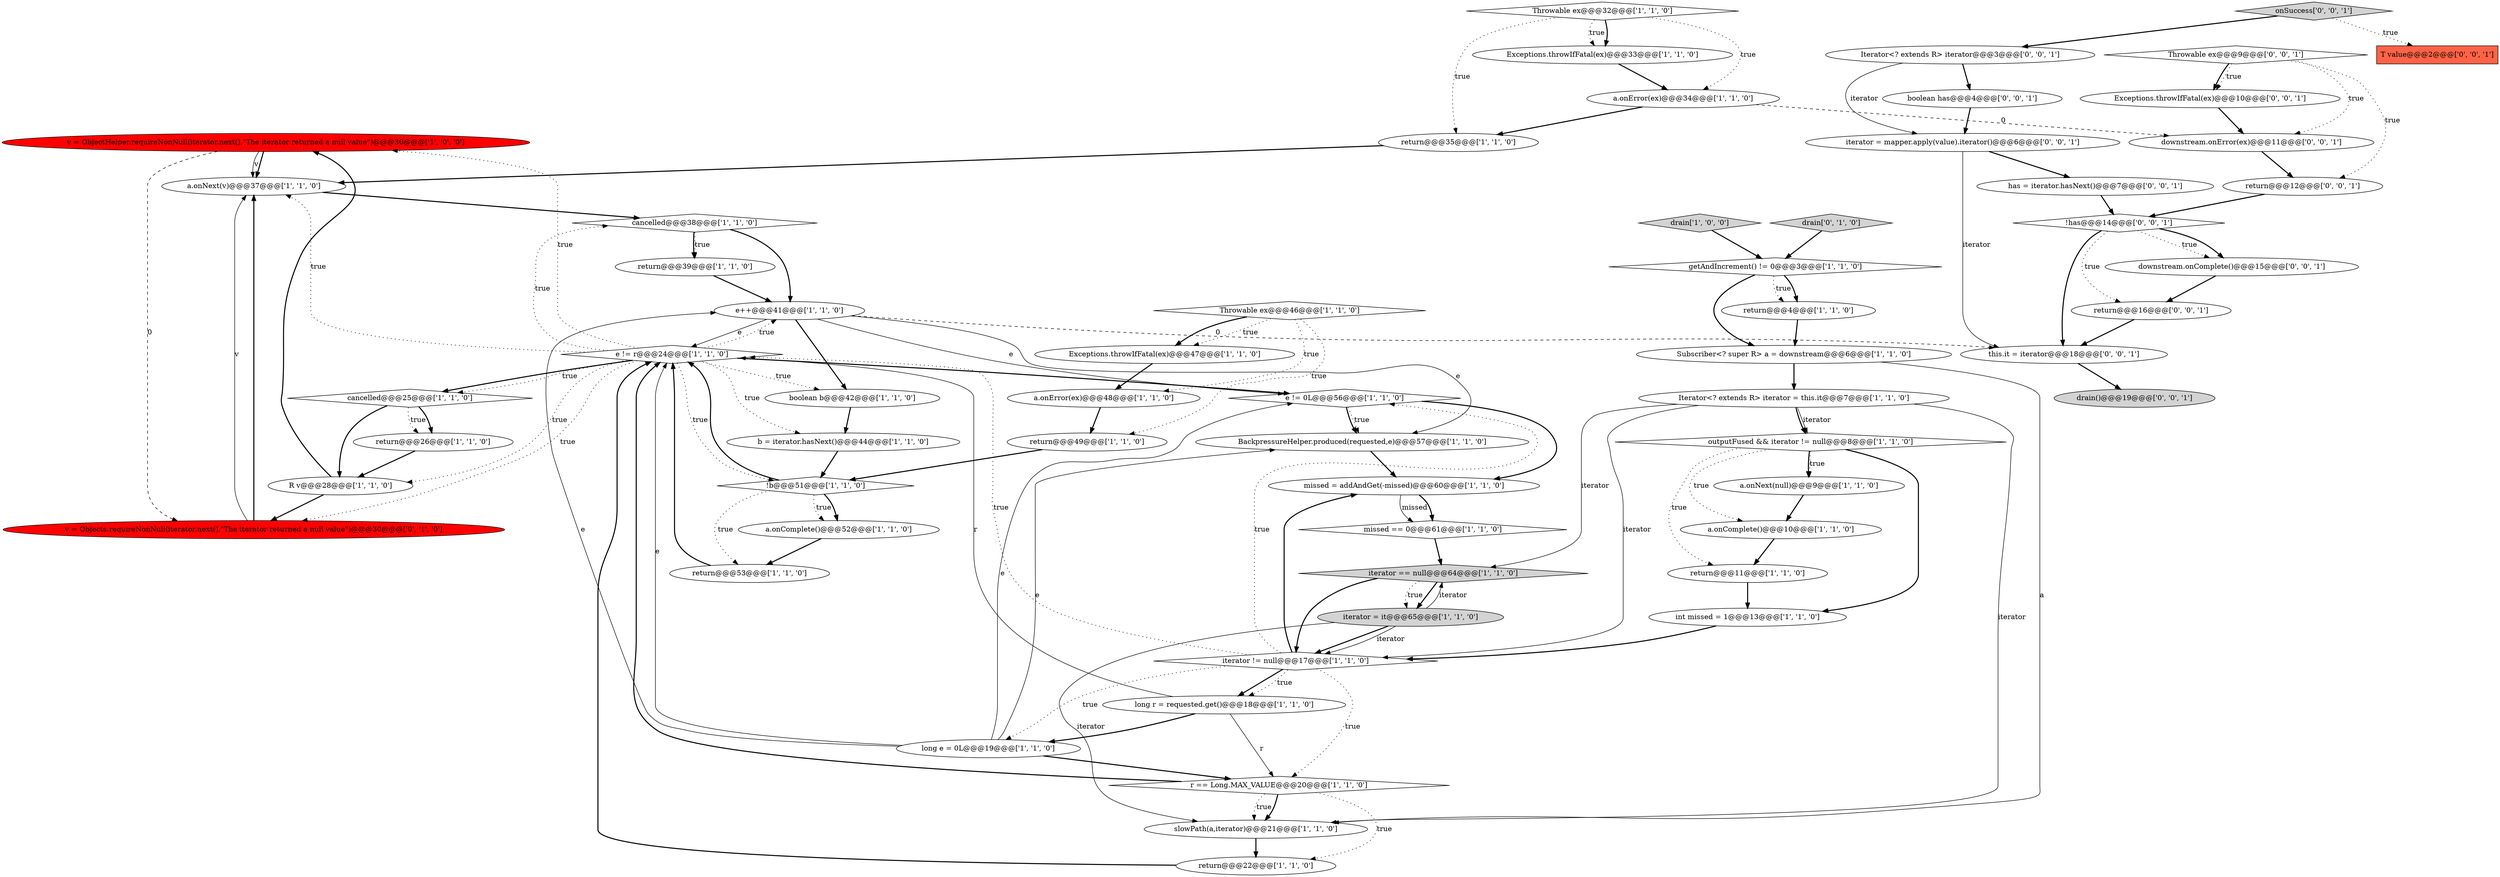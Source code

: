 digraph {
12 [style = filled, label = "v = ObjectHelper.requireNonNull(iterator.next(),\"The iterator returned a null value\")@@@30@@@['1', '0', '0']", fillcolor = red, shape = ellipse image = "AAA1AAABBB1BBB"];
15 [style = filled, label = "R v@@@28@@@['1', '1', '0']", fillcolor = white, shape = ellipse image = "AAA0AAABBB1BBB"];
36 [style = filled, label = "a.onError(ex)@@@34@@@['1', '1', '0']", fillcolor = white, shape = ellipse image = "AAA0AAABBB1BBB"];
1 [style = filled, label = "a.onError(ex)@@@48@@@['1', '1', '0']", fillcolor = white, shape = ellipse image = "AAA0AAABBB1BBB"];
34 [style = filled, label = "a.onNext(null)@@@9@@@['1', '1', '0']", fillcolor = white, shape = ellipse image = "AAA0AAABBB1BBB"];
37 [style = filled, label = "a.onNext(v)@@@37@@@['1', '1', '0']", fillcolor = white, shape = ellipse image = "AAA0AAABBB1BBB"];
4 [style = filled, label = "outputFused && iterator != null@@@8@@@['1', '1', '0']", fillcolor = white, shape = diamond image = "AAA0AAABBB1BBB"];
57 [style = filled, label = "has = iterator.hasNext()@@@7@@@['0', '0', '1']", fillcolor = white, shape = ellipse image = "AAA0AAABBB3BBB"];
38 [style = filled, label = "cancelled@@@25@@@['1', '1', '0']", fillcolor = white, shape = diamond image = "AAA0AAABBB1BBB"];
23 [style = filled, label = "return@@@35@@@['1', '1', '0']", fillcolor = white, shape = ellipse image = "AAA0AAABBB1BBB"];
31 [style = filled, label = "e != r@@@24@@@['1', '1', '0']", fillcolor = white, shape = diamond image = "AAA0AAABBB1BBB"];
48 [style = filled, label = "drain()@@@19@@@['0', '0', '1']", fillcolor = lightgray, shape = ellipse image = "AAA0AAABBB3BBB"];
44 [style = filled, label = "drain['0', '1', '0']", fillcolor = lightgray, shape = diamond image = "AAA0AAABBB2BBB"];
20 [style = filled, label = "Throwable ex@@@46@@@['1', '1', '0']", fillcolor = white, shape = diamond image = "AAA0AAABBB1BBB"];
25 [style = filled, label = "missed == 0@@@61@@@['1', '1', '0']", fillcolor = white, shape = diamond image = "AAA0AAABBB1BBB"];
16 [style = filled, label = "Exceptions.throwIfFatal(ex)@@@33@@@['1', '1', '0']", fillcolor = white, shape = ellipse image = "AAA0AAABBB1BBB"];
18 [style = filled, label = "slowPath(a,iterator)@@@21@@@['1', '1', '0']", fillcolor = white, shape = ellipse image = "AAA0AAABBB1BBB"];
47 [style = filled, label = "!has@@@14@@@['0', '0', '1']", fillcolor = white, shape = diamond image = "AAA0AAABBB3BBB"];
51 [style = filled, label = "downstream.onError(ex)@@@11@@@['0', '0', '1']", fillcolor = white, shape = ellipse image = "AAA0AAABBB3BBB"];
52 [style = filled, label = "this.it = iterator@@@18@@@['0', '0', '1']", fillcolor = white, shape = ellipse image = "AAA0AAABBB3BBB"];
55 [style = filled, label = "downstream.onComplete()@@@15@@@['0', '0', '1']", fillcolor = white, shape = ellipse image = "AAA0AAABBB3BBB"];
13 [style = filled, label = "cancelled@@@38@@@['1', '1', '0']", fillcolor = white, shape = diamond image = "AAA0AAABBB1BBB"];
14 [style = filled, label = "iterator = it@@@65@@@['1', '1', '0']", fillcolor = lightgray, shape = ellipse image = "AAA0AAABBB1BBB"];
11 [style = filled, label = "long r = requested.get()@@@18@@@['1', '1', '0']", fillcolor = white, shape = ellipse image = "AAA0AAABBB1BBB"];
22 [style = filled, label = "BackpressureHelper.produced(requested,e)@@@57@@@['1', '1', '0']", fillcolor = white, shape = ellipse image = "AAA0AAABBB1BBB"];
27 [style = filled, label = "return@@@11@@@['1', '1', '0']", fillcolor = white, shape = ellipse image = "AAA0AAABBB1BBB"];
10 [style = filled, label = "boolean b@@@42@@@['1', '1', '0']", fillcolor = white, shape = ellipse image = "AAA0AAABBB1BBB"];
32 [style = filled, label = "return@@@49@@@['1', '1', '0']", fillcolor = white, shape = ellipse image = "AAA0AAABBB1BBB"];
42 [style = filled, label = "r == Long.MAX_VALUE@@@20@@@['1', '1', '0']", fillcolor = white, shape = diamond image = "AAA0AAABBB1BBB"];
28 [style = filled, label = "return@@@22@@@['1', '1', '0']", fillcolor = white, shape = ellipse image = "AAA0AAABBB1BBB"];
19 [style = filled, label = "return@@@26@@@['1', '1', '0']", fillcolor = white, shape = ellipse image = "AAA0AAABBB1BBB"];
7 [style = filled, label = "drain['1', '0', '0']", fillcolor = lightgray, shape = diamond image = "AAA0AAABBB1BBB"];
9 [style = filled, label = "iterator != null@@@17@@@['1', '1', '0']", fillcolor = white, shape = diamond image = "AAA0AAABBB1BBB"];
30 [style = filled, label = "Subscriber<? super R> a = downstream@@@6@@@['1', '1', '0']", fillcolor = white, shape = ellipse image = "AAA0AAABBB1BBB"];
54 [style = filled, label = "return@@@12@@@['0', '0', '1']", fillcolor = white, shape = ellipse image = "AAA0AAABBB3BBB"];
3 [style = filled, label = "b = iterator.hasNext()@@@44@@@['1', '1', '0']", fillcolor = white, shape = ellipse image = "AAA0AAABBB1BBB"];
2 [style = filled, label = "e != 0L@@@56@@@['1', '1', '0']", fillcolor = white, shape = diamond image = "AAA0AAABBB1BBB"];
39 [style = filled, label = "missed = addAndGet(-missed)@@@60@@@['1', '1', '0']", fillcolor = white, shape = ellipse image = "AAA0AAABBB1BBB"];
40 [style = filled, label = "long e = 0L@@@19@@@['1', '1', '0']", fillcolor = white, shape = ellipse image = "AAA0AAABBB1BBB"];
53 [style = filled, label = "Iterator<? extends R> iterator@@@3@@@['0', '0', '1']", fillcolor = white, shape = ellipse image = "AAA0AAABBB3BBB"];
33 [style = filled, label = "a.onComplete()@@@52@@@['1', '1', '0']", fillcolor = white, shape = ellipse image = "AAA0AAABBB1BBB"];
58 [style = filled, label = "return@@@16@@@['0', '0', '1']", fillcolor = white, shape = ellipse image = "AAA0AAABBB3BBB"];
17 [style = filled, label = "getAndIncrement() != 0@@@3@@@['1', '1', '0']", fillcolor = white, shape = diamond image = "AAA0AAABBB1BBB"];
60 [style = filled, label = "iterator = mapper.apply(value).iterator()@@@6@@@['0', '0', '1']", fillcolor = white, shape = ellipse image = "AAA0AAABBB3BBB"];
5 [style = filled, label = "iterator == null@@@64@@@['1', '1', '0']", fillcolor = lightgray, shape = diamond image = "AAA0AAABBB1BBB"];
43 [style = filled, label = "Throwable ex@@@32@@@['1', '1', '0']", fillcolor = white, shape = diamond image = "AAA0AAABBB1BBB"];
50 [style = filled, label = "T value@@@2@@@['0', '0', '1']", fillcolor = tomato, shape = box image = "AAA0AAABBB3BBB"];
59 [style = filled, label = "boolean has@@@4@@@['0', '0', '1']", fillcolor = white, shape = ellipse image = "AAA0AAABBB3BBB"];
26 [style = filled, label = "Iterator<? extends R> iterator = this.it@@@7@@@['1', '1', '0']", fillcolor = white, shape = ellipse image = "AAA0AAABBB1BBB"];
6 [style = filled, label = "return@@@53@@@['1', '1', '0']", fillcolor = white, shape = ellipse image = "AAA0AAABBB1BBB"];
46 [style = filled, label = "Exceptions.throwIfFatal(ex)@@@10@@@['0', '0', '1']", fillcolor = white, shape = ellipse image = "AAA0AAABBB3BBB"];
0 [style = filled, label = "a.onComplete()@@@10@@@['1', '1', '0']", fillcolor = white, shape = ellipse image = "AAA0AAABBB1BBB"];
8 [style = filled, label = "return@@@4@@@['1', '1', '0']", fillcolor = white, shape = ellipse image = "AAA0AAABBB1BBB"];
24 [style = filled, label = "return@@@39@@@['1', '1', '0']", fillcolor = white, shape = ellipse image = "AAA0AAABBB1BBB"];
45 [style = filled, label = "v = Objects.requireNonNull(iterator.next(),\"The iterator returned a null value\")@@@30@@@['0', '1', '0']", fillcolor = red, shape = ellipse image = "AAA1AAABBB2BBB"];
49 [style = filled, label = "Throwable ex@@@9@@@['0', '0', '1']", fillcolor = white, shape = diamond image = "AAA0AAABBB3BBB"];
56 [style = filled, label = "onSuccess['0', '0', '1']", fillcolor = lightgray, shape = diamond image = "AAA0AAABBB3BBB"];
41 [style = filled, label = "Exceptions.throwIfFatal(ex)@@@47@@@['1', '1', '0']", fillcolor = white, shape = ellipse image = "AAA0AAABBB1BBB"];
29 [style = filled, label = "e++@@@41@@@['1', '1', '0']", fillcolor = white, shape = ellipse image = "AAA0AAABBB1BBB"];
21 [style = filled, label = "int missed = 1@@@13@@@['1', '1', '0']", fillcolor = white, shape = ellipse image = "AAA0AAABBB1BBB"];
35 [style = filled, label = "!b@@@51@@@['1', '1', '0']", fillcolor = white, shape = diamond image = "AAA0AAABBB1BBB"];
8->30 [style = bold, label=""];
13->24 [style = dotted, label="true"];
32->35 [style = bold, label=""];
29->2 [style = solid, label="e"];
39->25 [style = solid, label="missed"];
9->11 [style = bold, label=""];
5->9 [style = bold, label=""];
2->22 [style = dotted, label="true"];
38->19 [style = dotted, label="true"];
53->60 [style = solid, label="iterator"];
20->41 [style = dotted, label="true"];
38->15 [style = bold, label=""];
29->52 [style = dashed, label="0"];
3->35 [style = bold, label=""];
46->51 [style = bold, label=""];
17->8 [style = dotted, label="true"];
14->9 [style = bold, label=""];
31->3 [style = dotted, label="true"];
19->15 [style = bold, label=""];
56->53 [style = bold, label=""];
31->12 [style = dotted, label="true"];
40->31 [style = solid, label="e"];
35->31 [style = bold, label=""];
40->22 [style = solid, label="e"];
43->16 [style = bold, label=""];
9->39 [style = bold, label=""];
59->60 [style = bold, label=""];
14->5 [style = solid, label="iterator"];
45->37 [style = solid, label="v"];
51->54 [style = bold, label=""];
35->6 [style = dotted, label="true"];
49->54 [style = dotted, label="true"];
26->18 [style = solid, label="iterator"];
4->0 [style = dotted, label="true"];
30->18 [style = solid, label="a"];
30->26 [style = bold, label=""];
4->21 [style = bold, label=""];
9->31 [style = dotted, label="true"];
31->2 [style = bold, label=""];
42->31 [style = bold, label=""];
47->58 [style = dotted, label="true"];
9->42 [style = dotted, label="true"];
35->33 [style = dotted, label="true"];
31->10 [style = dotted, label="true"];
26->4 [style = bold, label=""];
44->17 [style = bold, label=""];
18->28 [style = bold, label=""];
34->0 [style = bold, label=""];
12->37 [style = bold, label=""];
26->9 [style = solid, label="iterator"];
49->51 [style = dotted, label="true"];
2->39 [style = bold, label=""];
60->57 [style = bold, label=""];
21->9 [style = bold, label=""];
20->41 [style = bold, label=""];
23->37 [style = bold, label=""];
29->31 [style = solid, label="e"];
49->46 [style = bold, label=""];
52->48 [style = bold, label=""];
31->15 [style = dotted, label="true"];
1->32 [style = bold, label=""];
15->12 [style = bold, label=""];
39->25 [style = bold, label=""];
31->29 [style = dotted, label="true"];
43->23 [style = dotted, label="true"];
37->13 [style = bold, label=""];
49->46 [style = dotted, label="true"];
29->22 [style = solid, label="e"];
17->8 [style = bold, label=""];
40->29 [style = solid, label="e"];
16->36 [style = bold, label=""];
12->45 [style = dashed, label="0"];
7->17 [style = bold, label=""];
13->24 [style = bold, label=""];
56->50 [style = dotted, label="true"];
31->35 [style = dotted, label="true"];
31->45 [style = dotted, label="true"];
9->11 [style = dotted, label="true"];
28->31 [style = bold, label=""];
26->4 [style = solid, label="iterator"];
26->5 [style = solid, label="iterator"];
43->16 [style = dotted, label="true"];
31->38 [style = bold, label=""];
42->28 [style = dotted, label="true"];
38->19 [style = bold, label=""];
12->37 [style = solid, label="v"];
20->1 [style = dotted, label="true"];
42->18 [style = dotted, label="true"];
11->31 [style = solid, label="r"];
22->39 [style = bold, label=""];
29->10 [style = bold, label=""];
25->5 [style = bold, label=""];
11->42 [style = solid, label="r"];
31->13 [style = dotted, label="true"];
57->47 [style = bold, label=""];
47->52 [style = bold, label=""];
14->18 [style = solid, label="iterator"];
43->36 [style = dotted, label="true"];
27->21 [style = bold, label=""];
4->34 [style = bold, label=""];
14->9 [style = solid, label="iterator"];
5->14 [style = dotted, label="true"];
42->18 [style = bold, label=""];
15->45 [style = bold, label=""];
31->37 [style = dotted, label="true"];
0->27 [style = bold, label=""];
33->6 [style = bold, label=""];
35->33 [style = bold, label=""];
10->3 [style = bold, label=""];
60->52 [style = solid, label="iterator"];
17->30 [style = bold, label=""];
24->29 [style = bold, label=""];
41->1 [style = bold, label=""];
5->14 [style = bold, label=""];
11->40 [style = bold, label=""];
47->55 [style = dotted, label="true"];
13->29 [style = bold, label=""];
54->47 [style = bold, label=""];
6->31 [style = bold, label=""];
36->23 [style = bold, label=""];
53->59 [style = bold, label=""];
47->55 [style = bold, label=""];
9->2 [style = dotted, label="true"];
31->38 [style = dotted, label="true"];
4->27 [style = dotted, label="true"];
4->34 [style = dotted, label="true"];
9->40 [style = dotted, label="true"];
58->52 [style = bold, label=""];
45->37 [style = bold, label=""];
36->51 [style = dashed, label="0"];
2->22 [style = bold, label=""];
20->32 [style = dotted, label="true"];
40->42 [style = bold, label=""];
55->58 [style = bold, label=""];
40->2 [style = solid, label="e"];
}
